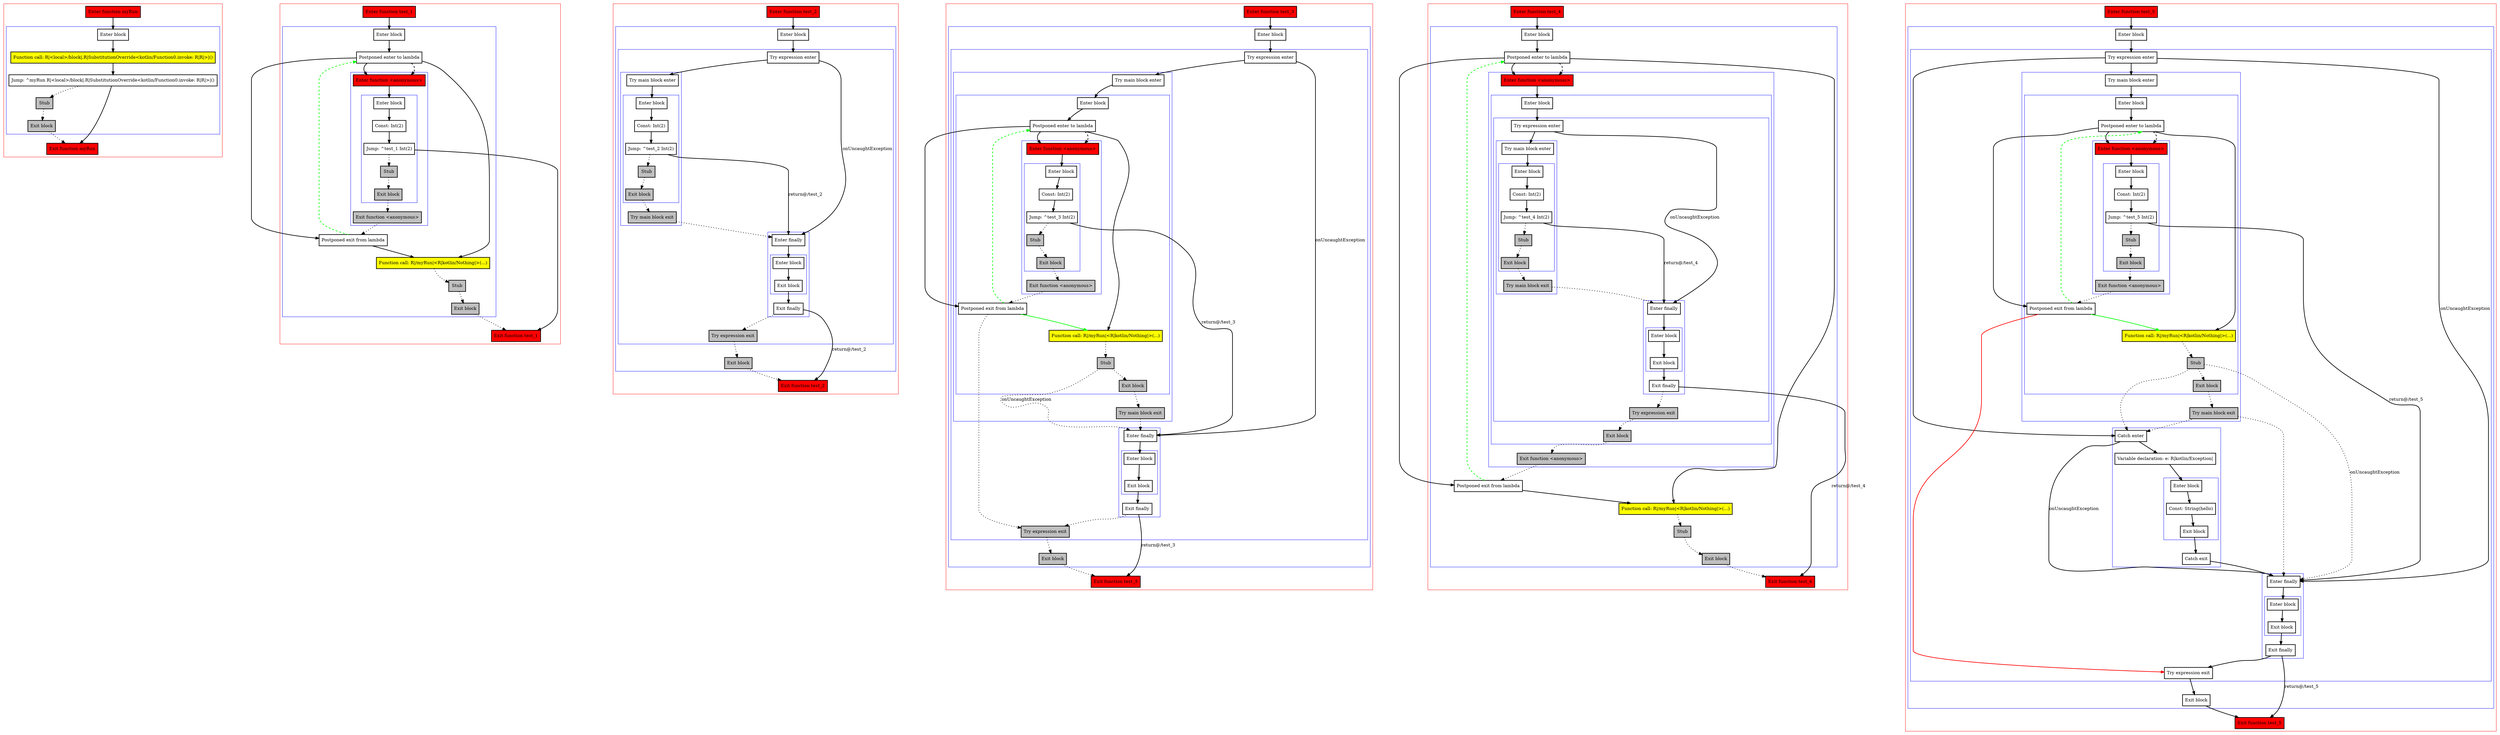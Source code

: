 digraph singleReturnFromTry_kt {
    graph [nodesep=3]
    node [shape=box penwidth=2]
    edge [penwidth=2]

    subgraph cluster_0 {
        color=red
        0 [label="Enter function myRun" style="filled" fillcolor=red];
        subgraph cluster_1 {
            color=blue
            1 [label="Enter block"];
            2 [label="Function call: R|<local>/block|.R|SubstitutionOverride<kotlin/Function0.invoke: R|R|>|()" style="filled" fillcolor=yellow];
            3 [label="Jump: ^myRun R|<local>/block|.R|SubstitutionOverride<kotlin/Function0.invoke: R|R|>|()"];
            4 [label="Stub" style="filled" fillcolor=gray];
            5 [label="Exit block" style="filled" fillcolor=gray];
        }
        6 [label="Exit function myRun" style="filled" fillcolor=red];
    }
    0 -> {1};
    1 -> {2};
    2 -> {3};
    3 -> {6};
    3 -> {4} [style=dotted];
    4 -> {5} [style=dotted];
    5 -> {6} [style=dotted];

    subgraph cluster_2 {
        color=red
        7 [label="Enter function test_1" style="filled" fillcolor=red];
        subgraph cluster_3 {
            color=blue
            8 [label="Enter block"];
            9 [label="Postponed enter to lambda"];
            subgraph cluster_4 {
                color=blue
                10 [label="Enter function <anonymous>" style="filled" fillcolor=red];
                subgraph cluster_5 {
                    color=blue
                    11 [label="Enter block"];
                    12 [label="Const: Int(2)"];
                    13 [label="Jump: ^test_1 Int(2)"];
                    14 [label="Stub" style="filled" fillcolor=gray];
                    15 [label="Exit block" style="filled" fillcolor=gray];
                }
                16 [label="Exit function <anonymous>" style="filled" fillcolor=gray];
            }
            17 [label="Postponed exit from lambda"];
            18 [label="Function call: R|/myRun|<R|kotlin/Nothing|>(...)" style="filled" fillcolor=yellow];
            19 [label="Stub" style="filled" fillcolor=gray];
            20 [label="Exit block" style="filled" fillcolor=gray];
        }
        21 [label="Exit function test_1" style="filled" fillcolor=red];
    }
    7 -> {8};
    8 -> {9};
    9 -> {10 17 18};
    9 -> {10} [style=dashed];
    10 -> {11};
    11 -> {12};
    12 -> {13};
    13 -> {21};
    13 -> {14} [style=dotted];
    14 -> {15} [style=dotted];
    15 -> {16} [style=dotted];
    16 -> {17} [style=dotted];
    17 -> {18};
    17 -> {9} [color=green style=dashed];
    18 -> {19} [style=dotted];
    19 -> {20} [style=dotted];
    20 -> {21} [style=dotted];

    subgraph cluster_6 {
        color=red
        22 [label="Enter function test_2" style="filled" fillcolor=red];
        subgraph cluster_7 {
            color=blue
            23 [label="Enter block"];
            subgraph cluster_8 {
                color=blue
                24 [label="Try expression enter"];
                subgraph cluster_9 {
                    color=blue
                    25 [label="Try main block enter"];
                    subgraph cluster_10 {
                        color=blue
                        26 [label="Enter block"];
                        27 [label="Const: Int(2)"];
                        28 [label="Jump: ^test_2 Int(2)"];
                        29 [label="Stub" style="filled" fillcolor=gray];
                        30 [label="Exit block" style="filled" fillcolor=gray];
                    }
                    31 [label="Try main block exit" style="filled" fillcolor=gray];
                }
                subgraph cluster_11 {
                    color=blue
                    32 [label="Enter finally"];
                    subgraph cluster_12 {
                        color=blue
                        33 [label="Enter block"];
                        34 [label="Exit block"];
                    }
                    35 [label="Exit finally"];
                }
                36 [label="Try expression exit" style="filled" fillcolor=gray];
            }
            37 [label="Exit block" style="filled" fillcolor=gray];
        }
        38 [label="Exit function test_2" style="filled" fillcolor=red];
    }
    22 -> {23};
    23 -> {24};
    24 -> {25};
    24 -> {32} [label="onUncaughtException"];
    25 -> {26};
    26 -> {27};
    27 -> {28};
    28 -> {32} [label="return@/test_2"];
    28 -> {29} [style=dotted];
    29 -> {30} [style=dotted];
    30 -> {31} [style=dotted];
    31 -> {32} [style=dotted];
    32 -> {33};
    33 -> {34};
    34 -> {35};
    35 -> {38} [label="return@/test_2"];
    35 -> {36} [style=dotted];
    36 -> {37} [style=dotted];
    37 -> {38} [style=dotted];

    subgraph cluster_13 {
        color=red
        39 [label="Enter function test_3" style="filled" fillcolor=red];
        subgraph cluster_14 {
            color=blue
            40 [label="Enter block"];
            subgraph cluster_15 {
                color=blue
                41 [label="Try expression enter"];
                subgraph cluster_16 {
                    color=blue
                    42 [label="Try main block enter"];
                    subgraph cluster_17 {
                        color=blue
                        43 [label="Enter block"];
                        44 [label="Postponed enter to lambda"];
                        subgraph cluster_18 {
                            color=blue
                            45 [label="Enter function <anonymous>" style="filled" fillcolor=red];
                            subgraph cluster_19 {
                                color=blue
                                46 [label="Enter block"];
                                47 [label="Const: Int(2)"];
                                48 [label="Jump: ^test_3 Int(2)"];
                                49 [label="Stub" style="filled" fillcolor=gray];
                                50 [label="Exit block" style="filled" fillcolor=gray];
                            }
                            51 [label="Exit function <anonymous>" style="filled" fillcolor=gray];
                        }
                        52 [label="Postponed exit from lambda"];
                        53 [label="Function call: R|/myRun|<R|kotlin/Nothing|>(...)" style="filled" fillcolor=yellow];
                        54 [label="Stub" style="filled" fillcolor=gray];
                        55 [label="Exit block" style="filled" fillcolor=gray];
                    }
                    56 [label="Try main block exit" style="filled" fillcolor=gray];
                }
                subgraph cluster_20 {
                    color=blue
                    57 [label="Enter finally"];
                    subgraph cluster_21 {
                        color=blue
                        58 [label="Enter block"];
                        59 [label="Exit block"];
                    }
                    60 [label="Exit finally"];
                }
                61 [label="Try expression exit" style="filled" fillcolor=gray];
            }
            62 [label="Exit block" style="filled" fillcolor=gray];
        }
        63 [label="Exit function test_3" style="filled" fillcolor=red];
    }
    39 -> {40};
    40 -> {41};
    41 -> {42};
    41 -> {57} [label="onUncaughtException"];
    42 -> {43};
    43 -> {44};
    44 -> {45 52 53};
    44 -> {45} [style=dashed];
    45 -> {46};
    46 -> {47};
    47 -> {48};
    48 -> {57} [label="return@/test_3"];
    48 -> {49} [style=dotted];
    49 -> {50} [style=dotted];
    50 -> {51} [style=dotted];
    51 -> {52} [style=dotted];
    52 -> {44} [color=green style=dashed];
    52 -> {53} [color=green];
    52 -> {61} [style=dotted];
    53 -> {54} [style=dotted];
    54 -> {57} [style=dotted label="onUncaughtException"];
    54 -> {55} [style=dotted];
    55 -> {56} [style=dotted];
    56 -> {57} [style=dotted];
    57 -> {58};
    58 -> {59};
    59 -> {60};
    60 -> {63} [label="return@/test_3"];
    60 -> {61} [style=dotted];
    61 -> {62} [style=dotted];
    62 -> {63} [style=dotted];

    subgraph cluster_22 {
        color=red
        64 [label="Enter function test_4" style="filled" fillcolor=red];
        subgraph cluster_23 {
            color=blue
            65 [label="Enter block"];
            66 [label="Postponed enter to lambda"];
            subgraph cluster_24 {
                color=blue
                67 [label="Enter function <anonymous>" style="filled" fillcolor=red];
                subgraph cluster_25 {
                    color=blue
                    68 [label="Enter block"];
                    subgraph cluster_26 {
                        color=blue
                        69 [label="Try expression enter"];
                        subgraph cluster_27 {
                            color=blue
                            70 [label="Try main block enter"];
                            subgraph cluster_28 {
                                color=blue
                                71 [label="Enter block"];
                                72 [label="Const: Int(2)"];
                                73 [label="Jump: ^test_4 Int(2)"];
                                74 [label="Stub" style="filled" fillcolor=gray];
                                75 [label="Exit block" style="filled" fillcolor=gray];
                            }
                            76 [label="Try main block exit" style="filled" fillcolor=gray];
                        }
                        subgraph cluster_29 {
                            color=blue
                            77 [label="Enter finally"];
                            subgraph cluster_30 {
                                color=blue
                                78 [label="Enter block"];
                                79 [label="Exit block"];
                            }
                            80 [label="Exit finally"];
                        }
                        81 [label="Try expression exit" style="filled" fillcolor=gray];
                    }
                    82 [label="Exit block" style="filled" fillcolor=gray];
                }
                83 [label="Exit function <anonymous>" style="filled" fillcolor=gray];
            }
            84 [label="Postponed exit from lambda"];
            85 [label="Function call: R|/myRun|<R|kotlin/Nothing|>(...)" style="filled" fillcolor=yellow];
            86 [label="Stub" style="filled" fillcolor=gray];
            87 [label="Exit block" style="filled" fillcolor=gray];
        }
        88 [label="Exit function test_4" style="filled" fillcolor=red];
    }
    64 -> {65};
    65 -> {66};
    66 -> {67 84 85};
    66 -> {67} [style=dashed];
    67 -> {68};
    68 -> {69};
    69 -> {70};
    69 -> {77} [label="onUncaughtException"];
    70 -> {71};
    71 -> {72};
    72 -> {73};
    73 -> {77} [label="return@/test_4"];
    73 -> {74} [style=dotted];
    74 -> {75} [style=dotted];
    75 -> {76} [style=dotted];
    76 -> {77} [style=dotted];
    77 -> {78};
    78 -> {79};
    79 -> {80};
    80 -> {88} [label="return@/test_4"];
    80 -> {81} [style=dotted];
    81 -> {82} [style=dotted];
    82 -> {83} [style=dotted];
    83 -> {84} [style=dotted];
    84 -> {85};
    84 -> {66} [color=green style=dashed];
    85 -> {86} [style=dotted];
    86 -> {87} [style=dotted];
    87 -> {88} [style=dotted];

    subgraph cluster_31 {
        color=red
        89 [label="Enter function test_5" style="filled" fillcolor=red];
        subgraph cluster_32 {
            color=blue
            90 [label="Enter block"];
            subgraph cluster_33 {
                color=blue
                91 [label="Try expression enter"];
                subgraph cluster_34 {
                    color=blue
                    92 [label="Try main block enter"];
                    subgraph cluster_35 {
                        color=blue
                        93 [label="Enter block"];
                        94 [label="Postponed enter to lambda"];
                        subgraph cluster_36 {
                            color=blue
                            95 [label="Enter function <anonymous>" style="filled" fillcolor=red];
                            subgraph cluster_37 {
                                color=blue
                                96 [label="Enter block"];
                                97 [label="Const: Int(2)"];
                                98 [label="Jump: ^test_5 Int(2)"];
                                99 [label="Stub" style="filled" fillcolor=gray];
                                100 [label="Exit block" style="filled" fillcolor=gray];
                            }
                            101 [label="Exit function <anonymous>" style="filled" fillcolor=gray];
                        }
                        102 [label="Postponed exit from lambda"];
                        103 [label="Function call: R|/myRun|<R|kotlin/Nothing|>(...)" style="filled" fillcolor=yellow];
                        104 [label="Stub" style="filled" fillcolor=gray];
                        105 [label="Exit block" style="filled" fillcolor=gray];
                    }
                    106 [label="Try main block exit" style="filled" fillcolor=gray];
                }
                subgraph cluster_38 {
                    color=blue
                    107 [label="Catch enter"];
                    108 [label="Variable declaration: e: R|kotlin/Exception|"];
                    subgraph cluster_39 {
                        color=blue
                        109 [label="Enter block"];
                        110 [label="Const: String(hello)"];
                        111 [label="Exit block"];
                    }
                    112 [label="Catch exit"];
                }
                subgraph cluster_40 {
                    color=blue
                    113 [label="Enter finally"];
                    subgraph cluster_41 {
                        color=blue
                        114 [label="Enter block"];
                        115 [label="Exit block"];
                    }
                    116 [label="Exit finally"];
                }
                117 [label="Try expression exit"];
            }
            118 [label="Exit block"];
        }
        119 [label="Exit function test_5" style="filled" fillcolor=red];
    }
    89 -> {90};
    90 -> {91};
    91 -> {92 107};
    91 -> {113} [label="onUncaughtException"];
    92 -> {93};
    93 -> {94};
    94 -> {95 102 103};
    94 -> {95} [style=dashed];
    95 -> {96};
    96 -> {97};
    97 -> {98};
    98 -> {113} [label="return@/test_5"];
    98 -> {99} [style=dotted];
    99 -> {100} [style=dotted];
    100 -> {101} [style=dotted];
    101 -> {102} [style=dotted];
    102 -> {94} [color=green style=dashed];
    102 -> {103} [color=green];
    102 -> {117} [color=red];
    103 -> {104} [style=dotted];
    104 -> {113} [style=dotted label="onUncaughtException"];
    104 -> {105 107} [style=dotted];
    105 -> {106} [style=dotted];
    106 -> {107 113} [style=dotted];
    107 -> {108};
    107 -> {113} [label="onUncaughtException"];
    108 -> {109};
    109 -> {110};
    110 -> {111};
    111 -> {112};
    112 -> {113};
    113 -> {114};
    114 -> {115};
    115 -> {116};
    116 -> {117};
    116 -> {119} [label="return@/test_5"];
    117 -> {118};
    118 -> {119};

}
